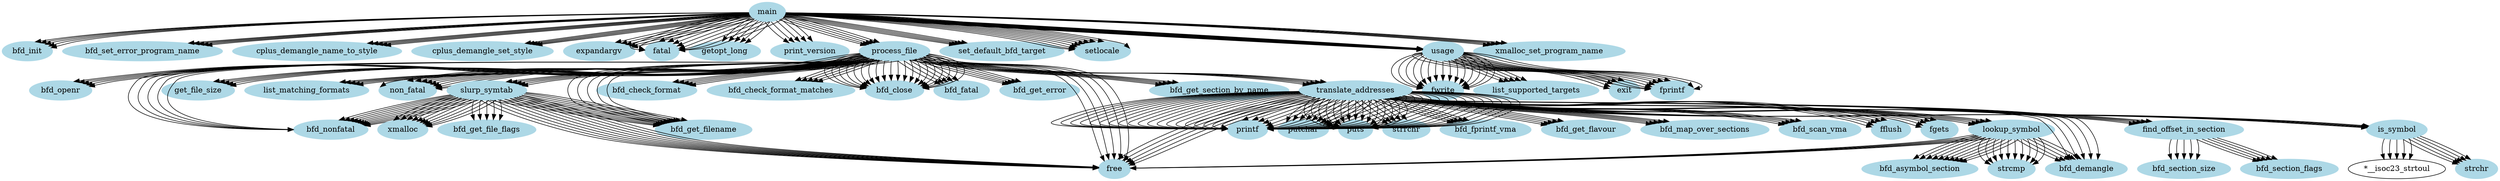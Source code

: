 digraph callgraph {
    "bfd_asymbol_section" [label="bfd_asymbol_section" shape=ellipse style=filled color=lightblue];
    "bfd_check_format" [label="bfd_check_format" shape=ellipse style=filled color=lightblue];
    "bfd_check_format_matches" [label="bfd_check_format_matches" shape=ellipse style=filled color=lightblue];
    "bfd_close" [label="bfd_close" shape=ellipse style=filled color=lightblue];
    "bfd_demangle" [label="bfd_demangle" shape=ellipse style=filled color=lightblue];
    "bfd_fatal" [label="bfd_fatal" shape=ellipse style=filled color=lightblue];
    "bfd_fprintf_vma" [label="bfd_fprintf_vma" shape=ellipse style=filled color=lightblue];
    "bfd_get_error" [label="bfd_get_error" shape=ellipse style=filled color=lightblue];
    "bfd_get_file_flags" [label="bfd_get_file_flags" shape=ellipse style=filled color=lightblue];
    "bfd_get_filename" [label="bfd_get_filename" shape=ellipse style=filled color=lightblue];
    "bfd_get_flavour" [label="bfd_get_flavour" shape=ellipse style=filled color=lightblue];
    "bfd_get_section_by_name" [label="bfd_get_section_by_name" shape=ellipse style=filled color=lightblue];
    "bfd_init" [label="bfd_init" shape=ellipse style=filled color=lightblue];
    "bfd_map_over_sections" [label="bfd_map_over_sections" shape=ellipse style=filled color=lightblue];
    "bfd_nonfatal" [label="bfd_nonfatal" shape=ellipse style=filled color=lightblue];
    "bfd_openr" [label="bfd_openr" shape=ellipse style=filled color=lightblue];
    "bfd_scan_vma" [label="bfd_scan_vma" shape=ellipse style=filled color=lightblue];
    "bfd_section_flags" [label="bfd_section_flags" shape=ellipse style=filled color=lightblue];
    "bfd_section_size" [label="bfd_section_size" shape=ellipse style=filled color=lightblue];
    "bfd_set_error_program_name" [label="bfd_set_error_program_name" shape=ellipse style=filled color=lightblue];
    "cplus_demangle_name_to_style" [label="cplus_demangle_name_to_style" shape=ellipse style=filled color=lightblue];
    "cplus_demangle_set_style" [label="cplus_demangle_set_style" shape=ellipse style=filled color=lightblue];
    "exit" [label="exit" shape=ellipse style=filled color=lightblue];
    "expandargv" [label="expandargv" shape=ellipse style=filled color=lightblue];
    "fatal" [label="fatal" shape=ellipse style=filled color=lightblue];
    "fflush" [label="fflush" shape=ellipse style=filled color=lightblue];
    "fgets" [label="fgets" shape=ellipse style=filled color=lightblue];
    "find_offset_in_section" [label="find_offset_in_section" shape=ellipse style=filled color=lightblue];
    "fprintf" [label="fprintf" shape=ellipse style=filled color=lightblue];
    "free" [label="free" shape=ellipse style=filled color=lightblue];
    "fwrite" [label="fwrite" shape=ellipse style=filled color=lightblue];
    "get_file_size" [label="get_file_size" shape=ellipse style=filled color=lightblue];
    "getopt_long" [label="getopt_long" shape=ellipse style=filled color=lightblue];
    "is_symbol" [label="is_symbol" shape=ellipse style=filled color=lightblue];
    "list_matching_formats" [label="list_matching_formats" shape=ellipse style=filled color=lightblue];
    "list_supported_targets" [label="list_supported_targets" shape=ellipse style=filled color=lightblue];
    "lookup_symbol" [label="lookup_symbol" shape=ellipse style=filled color=lightblue];
    "main" [label="main" shape=ellipse style=filled color=lightblue];
    "non_fatal" [label="non_fatal" shape=ellipse style=filled color=lightblue];
    "print_version" [label="print_version" shape=ellipse style=filled color=lightblue];
    "printf" [label="printf" shape=ellipse style=filled color=lightblue];
    "process_file" [label="process_file" shape=ellipse style=filled color=lightblue];
    "putchar" [label="putchar" shape=ellipse style=filled color=lightblue];
    "puts" [label="puts" shape=ellipse style=filled color=lightblue];
    "set_default_bfd_target" [label="set_default_bfd_target" shape=ellipse style=filled color=lightblue];
    "setlocale" [label="setlocale" shape=ellipse style=filled color=lightblue];
    "slurp_symtab" [label="slurp_symtab" shape=ellipse style=filled color=lightblue];
    "strchr" [label="strchr" shape=ellipse style=filled color=lightblue];
    "strcmp" [label="strcmp" shape=ellipse style=filled color=lightblue];
    "strrchr" [label="strrchr" shape=ellipse style=filled color=lightblue];
    "translate_addresses" [label="translate_addresses" shape=ellipse style=filled color=lightblue];
    "usage" [label="usage" shape=ellipse style=filled color=lightblue];
    "xmalloc" [label="xmalloc" shape=ellipse style=filled color=lightblue];
    "xmalloc_set_program_name" [label="xmalloc_set_program_name" shape=ellipse style=filled color=lightblue];
    "main" -> "process_file";
    "process_file" -> "bfd_close";
    "process_file" -> "free";
    "process_file" -> "translate_addresses";
    "translate_addresses" -> "fflush";
    "translate_addresses" -> "printf";
    "translate_addresses" -> "puts";
    "translate_addresses" -> "printf";
    "translate_addresses" -> "printf";
    "translate_addresses" -> "printf";
    "translate_addresses" -> "strrchr";
    "translate_addresses" -> "free";
    "translate_addresses" -> "putchar";
    "translate_addresses" -> "printf";
    "translate_addresses" -> "printf";
    "translate_addresses" -> "bfd_demangle";
    "translate_addresses" -> "puts";
    "translate_addresses" -> "puts";
    "translate_addresses" -> "printf";
    "translate_addresses" -> "bfd_map_over_sections";
    "translate_addresses" -> "find_offset_in_section";
    "find_offset_in_section" -> "bfd_section_size";
    "find_offset_in_section" -> "bfd_section_flags";
    "find_offset_in_section" -> "bfd_section_size";
    "find_offset_in_section" -> "bfd_section_flags";
    "find_offset_in_section" -> "bfd_section_size";
    "find_offset_in_section" -> "bfd_section_flags";
    "find_offset_in_section" -> "bfd_section_size";
    "find_offset_in_section" -> "bfd_section_flags";
    "find_offset_in_section" -> "bfd_section_size";
    "find_offset_in_section" -> "bfd_section_flags";
    "translate_addresses" -> "putchar";
    "translate_addresses" -> "printf";
    "translate_addresses" -> "bfd_fprintf_vma";
    "translate_addresses" -> "printf";
    "translate_addresses" -> "bfd_get_flavour";
    "translate_addresses" -> "bfd_scan_vma";
    "translate_addresses" -> "lookup_symbol";
    "lookup_symbol" -> "bfd_asymbol_section";
    "lookup_symbol" -> "free";
    "lookup_symbol" -> "strcmp";
    "lookup_symbol" -> "bfd_demangle";
    "lookup_symbol" -> "bfd_asymbol_section";
    "lookup_symbol" -> "strcmp";
    "lookup_symbol" -> "bfd_asymbol_section";
    "lookup_symbol" -> "free";
    "lookup_symbol" -> "strcmp";
    "lookup_symbol" -> "bfd_demangle";
    "lookup_symbol" -> "bfd_asymbol_section";
    "lookup_symbol" -> "strcmp";
    "lookup_symbol" -> "bfd_asymbol_section";
    "lookup_symbol" -> "free";
    "lookup_symbol" -> "strcmp";
    "lookup_symbol" -> "bfd_demangle";
    "lookup_symbol" -> "bfd_asymbol_section";
    "lookup_symbol" -> "strcmp";
    "lookup_symbol" -> "bfd_asymbol_section";
    "lookup_symbol" -> "free";
    "lookup_symbol" -> "strcmp";
    "lookup_symbol" -> "bfd_demangle";
    "lookup_symbol" -> "bfd_asymbol_section";
    "lookup_symbol" -> "strcmp";
    "lookup_symbol" -> "bfd_asymbol_section";
    "lookup_symbol" -> "free";
    "lookup_symbol" -> "strcmp";
    "lookup_symbol" -> "bfd_demangle";
    "lookup_symbol" -> "bfd_asymbol_section";
    "lookup_symbol" -> "strcmp";
    "translate_addresses" -> "is_symbol";
    "is_symbol" -> "*__isoc23_strtoul";
    "is_symbol" -> "strchr";
    "is_symbol" -> "*__isoc23_strtoul";
    "is_symbol" -> "strchr";
    "is_symbol" -> "*__isoc23_strtoul";
    "is_symbol" -> "strchr";
    "is_symbol" -> "*__isoc23_strtoul";
    "is_symbol" -> "strchr";
    "is_symbol" -> "*__isoc23_strtoul";
    "is_symbol" -> "strchr";
    "translate_addresses" -> "fgets";
    "translate_addresses" -> "fflush";
    "translate_addresses" -> "printf";
    "translate_addresses" -> "puts";
    "translate_addresses" -> "printf";
    "translate_addresses" -> "printf";
    "translate_addresses" -> "printf";
    "translate_addresses" -> "strrchr";
    "translate_addresses" -> "free";
    "translate_addresses" -> "putchar";
    "translate_addresses" -> "printf";
    "translate_addresses" -> "printf";
    "translate_addresses" -> "bfd_demangle";
    "translate_addresses" -> "puts";
    "translate_addresses" -> "puts";
    "translate_addresses" -> "printf";
    "translate_addresses" -> "bfd_map_over_sections";
    "translate_addresses" -> "find_offset_in_section";
    "translate_addresses" -> "putchar";
    "translate_addresses" -> "printf";
    "translate_addresses" -> "bfd_fprintf_vma";
    "translate_addresses" -> "printf";
    "translate_addresses" -> "bfd_get_flavour";
    "translate_addresses" -> "bfd_scan_vma";
    "translate_addresses" -> "lookup_symbol";
    "translate_addresses" -> "is_symbol";
    "translate_addresses" -> "fgets";
    "translate_addresses" -> "fflush";
    "translate_addresses" -> "printf";
    "translate_addresses" -> "puts";
    "translate_addresses" -> "printf";
    "translate_addresses" -> "printf";
    "translate_addresses" -> "printf";
    "translate_addresses" -> "strrchr";
    "translate_addresses" -> "free";
    "translate_addresses" -> "putchar";
    "translate_addresses" -> "printf";
    "translate_addresses" -> "printf";
    "translate_addresses" -> "bfd_demangle";
    "translate_addresses" -> "puts";
    "translate_addresses" -> "puts";
    "translate_addresses" -> "printf";
    "translate_addresses" -> "bfd_map_over_sections";
    "translate_addresses" -> "find_offset_in_section";
    "translate_addresses" -> "putchar";
    "translate_addresses" -> "printf";
    "translate_addresses" -> "bfd_fprintf_vma";
    "translate_addresses" -> "printf";
    "translate_addresses" -> "bfd_get_flavour";
    "translate_addresses" -> "bfd_scan_vma";
    "translate_addresses" -> "lookup_symbol";
    "translate_addresses" -> "is_symbol";
    "translate_addresses" -> "fgets";
    "translate_addresses" -> "fflush";
    "translate_addresses" -> "printf";
    "translate_addresses" -> "puts";
    "translate_addresses" -> "printf";
    "translate_addresses" -> "printf";
    "translate_addresses" -> "printf";
    "translate_addresses" -> "strrchr";
    "translate_addresses" -> "free";
    "translate_addresses" -> "putchar";
    "translate_addresses" -> "printf";
    "translate_addresses" -> "printf";
    "translate_addresses" -> "bfd_demangle";
    "translate_addresses" -> "puts";
    "translate_addresses" -> "puts";
    "translate_addresses" -> "printf";
    "translate_addresses" -> "bfd_map_over_sections";
    "translate_addresses" -> "find_offset_in_section";
    "translate_addresses" -> "putchar";
    "translate_addresses" -> "printf";
    "translate_addresses" -> "bfd_fprintf_vma";
    "translate_addresses" -> "printf";
    "translate_addresses" -> "bfd_get_flavour";
    "translate_addresses" -> "bfd_scan_vma";
    "translate_addresses" -> "lookup_symbol";
    "translate_addresses" -> "is_symbol";
    "translate_addresses" -> "fgets";
    "translate_addresses" -> "fflush";
    "translate_addresses" -> "printf";
    "translate_addresses" -> "puts";
    "translate_addresses" -> "printf";
    "translate_addresses" -> "printf";
    "translate_addresses" -> "printf";
    "translate_addresses" -> "strrchr";
    "translate_addresses" -> "free";
    "translate_addresses" -> "putchar";
    "translate_addresses" -> "printf";
    "translate_addresses" -> "printf";
    "translate_addresses" -> "bfd_demangle";
    "translate_addresses" -> "puts";
    "translate_addresses" -> "puts";
    "translate_addresses" -> "printf";
    "translate_addresses" -> "bfd_map_over_sections";
    "translate_addresses" -> "find_offset_in_section";
    "translate_addresses" -> "putchar";
    "translate_addresses" -> "printf";
    "translate_addresses" -> "bfd_fprintf_vma";
    "translate_addresses" -> "printf";
    "translate_addresses" -> "bfd_get_flavour";
    "translate_addresses" -> "bfd_scan_vma";
    "translate_addresses" -> "lookup_symbol";
    "translate_addresses" -> "is_symbol";
    "translate_addresses" -> "fgets";
    "process_file" -> "slurp_symtab";
    "slurp_symtab" -> "free";
    "slurp_symtab" -> "xmalloc";
    "slurp_symtab" -> "free";
    "slurp_symtab" -> "bfd_nonfatal";
    "slurp_symtab" -> "bfd_get_filename";
    "slurp_symtab" -> "xmalloc";
    "slurp_symtab" -> "bfd_nonfatal";
    "slurp_symtab" -> "bfd_get_filename";
    "slurp_symtab" -> "bfd_get_file_flags";
    "slurp_symtab" -> "free";
    "slurp_symtab" -> "xmalloc";
    "slurp_symtab" -> "free";
    "slurp_symtab" -> "bfd_nonfatal";
    "slurp_symtab" -> "bfd_get_filename";
    "slurp_symtab" -> "xmalloc";
    "slurp_symtab" -> "bfd_nonfatal";
    "slurp_symtab" -> "bfd_get_filename";
    "slurp_symtab" -> "bfd_get_file_flags";
    "slurp_symtab" -> "free";
    "slurp_symtab" -> "xmalloc";
    "slurp_symtab" -> "free";
    "slurp_symtab" -> "bfd_nonfatal";
    "slurp_symtab" -> "bfd_get_filename";
    "slurp_symtab" -> "xmalloc";
    "slurp_symtab" -> "bfd_nonfatal";
    "slurp_symtab" -> "bfd_get_filename";
    "slurp_symtab" -> "bfd_get_file_flags";
    "slurp_symtab" -> "free";
    "slurp_symtab" -> "xmalloc";
    "slurp_symtab" -> "free";
    "slurp_symtab" -> "bfd_nonfatal";
    "slurp_symtab" -> "bfd_get_filename";
    "slurp_symtab" -> "xmalloc";
    "slurp_symtab" -> "bfd_nonfatal";
    "slurp_symtab" -> "bfd_get_filename";
    "slurp_symtab" -> "bfd_get_file_flags";
    "slurp_symtab" -> "free";
    "slurp_symtab" -> "xmalloc";
    "slurp_symtab" -> "free";
    "slurp_symtab" -> "bfd_nonfatal";
    "slurp_symtab" -> "bfd_get_filename";
    "slurp_symtab" -> "xmalloc";
    "slurp_symtab" -> "bfd_nonfatal";
    "slurp_symtab" -> "bfd_get_filename";
    "slurp_symtab" -> "bfd_get_file_flags";
    "process_file" -> "bfd_close";
    "process_file" -> "non_fatal";
    "process_file" -> "bfd_get_section_by_name";
    "process_file" -> "bfd_close";
    "process_file" -> "list_matching_formats";
    "process_file" -> "bfd_get_error";
    "process_file" -> "bfd_nonfatal";
    "process_file" -> "bfd_get_filename";
    "process_file" -> "bfd_check_format_matches";
    "process_file" -> "bfd_close";
    "process_file" -> "non_fatal";
    "process_file" -> "bfd_check_format";
    "process_file" -> "bfd_fatal";
    "process_file" -> "bfd_openr";
    "process_file" -> "get_file_size";
    "process_file" -> "bfd_close";
    "process_file" -> "free";
    "process_file" -> "translate_addresses";
    "process_file" -> "slurp_symtab";
    "process_file" -> "bfd_close";
    "process_file" -> "non_fatal";
    "process_file" -> "bfd_get_section_by_name";
    "process_file" -> "bfd_close";
    "process_file" -> "list_matching_formats";
    "process_file" -> "bfd_get_error";
    "process_file" -> "bfd_nonfatal";
    "process_file" -> "bfd_get_filename";
    "process_file" -> "bfd_check_format_matches";
    "process_file" -> "bfd_close";
    "process_file" -> "non_fatal";
    "process_file" -> "bfd_check_format";
    "process_file" -> "bfd_fatal";
    "process_file" -> "bfd_openr";
    "process_file" -> "get_file_size";
    "process_file" -> "bfd_close";
    "process_file" -> "free";
    "process_file" -> "translate_addresses";
    "process_file" -> "slurp_symtab";
    "process_file" -> "bfd_close";
    "process_file" -> "non_fatal";
    "process_file" -> "bfd_get_section_by_name";
    "process_file" -> "bfd_close";
    "process_file" -> "list_matching_formats";
    "process_file" -> "bfd_get_error";
    "process_file" -> "bfd_nonfatal";
    "process_file" -> "bfd_get_filename";
    "process_file" -> "bfd_check_format_matches";
    "process_file" -> "bfd_close";
    "process_file" -> "non_fatal";
    "process_file" -> "bfd_check_format";
    "process_file" -> "bfd_fatal";
    "process_file" -> "bfd_openr";
    "process_file" -> "get_file_size";
    "process_file" -> "bfd_close";
    "process_file" -> "free";
    "process_file" -> "translate_addresses";
    "process_file" -> "slurp_symtab";
    "process_file" -> "bfd_close";
    "process_file" -> "non_fatal";
    "process_file" -> "bfd_get_section_by_name";
    "process_file" -> "bfd_close";
    "process_file" -> "list_matching_formats";
    "process_file" -> "bfd_get_error";
    "process_file" -> "bfd_nonfatal";
    "process_file" -> "bfd_get_filename";
    "process_file" -> "bfd_check_format_matches";
    "process_file" -> "bfd_close";
    "process_file" -> "non_fatal";
    "process_file" -> "bfd_check_format";
    "process_file" -> "bfd_fatal";
    "process_file" -> "bfd_openr";
    "process_file" -> "get_file_size";
    "process_file" -> "bfd_close";
    "process_file" -> "free";
    "process_file" -> "translate_addresses";
    "process_file" -> "slurp_symtab";
    "process_file" -> "bfd_close";
    "process_file" -> "non_fatal";
    "process_file" -> "bfd_get_section_by_name";
    "process_file" -> "bfd_close";
    "process_file" -> "list_matching_formats";
    "process_file" -> "bfd_get_error";
    "process_file" -> "bfd_nonfatal";
    "process_file" -> "bfd_get_filename";
    "process_file" -> "bfd_check_format_matches";
    "process_file" -> "bfd_close";
    "process_file" -> "non_fatal";
    "process_file" -> "bfd_check_format";
    "process_file" -> "bfd_fatal";
    "process_file" -> "bfd_openr";
    "process_file" -> "get_file_size";
    "main" -> "getopt_long";
    "main" -> "usage";
    "usage" -> "exit";
    "usage" -> "fprintf";
    "usage" -> "list_supported_targets";
    "usage" -> "fwrite";
    "usage" -> "fwrite";
    "usage" -> "fwrite";
    "usage" -> "fprintf";
    "usage" -> "exit";
    "usage" -> "fprintf";
    "usage" -> "list_supported_targets";
    "usage" -> "fwrite";
    "usage" -> "fwrite";
    "usage" -> "fwrite";
    "usage" -> "fprintf";
    "usage" -> "exit";
    "usage" -> "fprintf";
    "usage" -> "list_supported_targets";
    "usage" -> "fwrite";
    "usage" -> "fwrite";
    "usage" -> "fwrite";
    "usage" -> "fprintf";
    "usage" -> "exit";
    "usage" -> "fprintf";
    "usage" -> "list_supported_targets";
    "usage" -> "fwrite";
    "usage" -> "fwrite";
    "usage" -> "fwrite";
    "usage" -> "fprintf";
    "usage" -> "exit";
    "usage" -> "fprintf";
    "usage" -> "list_supported_targets";
    "usage" -> "fwrite";
    "usage" -> "fwrite";
    "usage" -> "fwrite";
    "usage" -> "fprintf";
    "main" -> "usage";
    "main" -> "print_version";
    "main" -> "cplus_demangle_set_style";
    "main" -> "fatal";
    "main" -> "cplus_demangle_name_to_style";
    "main" -> "set_default_bfd_target";
    "main" -> "fatal";
    "main" -> "bfd_init";
    "main" -> "expandargv";
    "main" -> "bfd_set_error_program_name";
    "main" -> "xmalloc_set_program_name";
    "main" -> "setlocale";
    "main" -> "setlocale";
    "main" -> "process_file";
    "main" -> "getopt_long";
    "main" -> "usage";
    "main" -> "usage";
    "main" -> "print_version";
    "main" -> "cplus_demangle_set_style";
    "main" -> "fatal";
    "main" -> "cplus_demangle_name_to_style";
    "main" -> "set_default_bfd_target";
    "main" -> "fatal";
    "main" -> "bfd_init";
    "main" -> "expandargv";
    "main" -> "bfd_set_error_program_name";
    "main" -> "xmalloc_set_program_name";
    "main" -> "setlocale";
    "main" -> "setlocale";
    "main" -> "process_file";
    "main" -> "getopt_long";
    "main" -> "usage";
    "main" -> "usage";
    "main" -> "print_version";
    "main" -> "cplus_demangle_set_style";
    "main" -> "fatal";
    "main" -> "cplus_demangle_name_to_style";
    "main" -> "set_default_bfd_target";
    "main" -> "fatal";
    "main" -> "bfd_init";
    "main" -> "expandargv";
    "main" -> "bfd_set_error_program_name";
    "main" -> "xmalloc_set_program_name";
    "main" -> "setlocale";
    "main" -> "setlocale";
    "main" -> "process_file";
    "main" -> "getopt_long";
    "main" -> "usage";
    "main" -> "usage";
    "main" -> "print_version";
    "main" -> "cplus_demangle_set_style";
    "main" -> "fatal";
    "main" -> "cplus_demangle_name_to_style";
    "main" -> "set_default_bfd_target";
    "main" -> "fatal";
    "main" -> "bfd_init";
    "main" -> "expandargv";
    "main" -> "bfd_set_error_program_name";
    "main" -> "xmalloc_set_program_name";
    "main" -> "setlocale";
    "main" -> "setlocale";
    "main" -> "process_file";
    "main" -> "getopt_long";
    "main" -> "usage";
    "main" -> "usage";
    "main" -> "print_version";
    "main" -> "cplus_demangle_set_style";
    "main" -> "fatal";
    "main" -> "cplus_demangle_name_to_style";
    "main" -> "set_default_bfd_target";
    "main" -> "fatal";
    "main" -> "bfd_init";
    "main" -> "expandargv";
    "main" -> "bfd_set_error_program_name";
    "main" -> "xmalloc_set_program_name";
    "main" -> "setlocale";
    "main" -> "setlocale";
}
